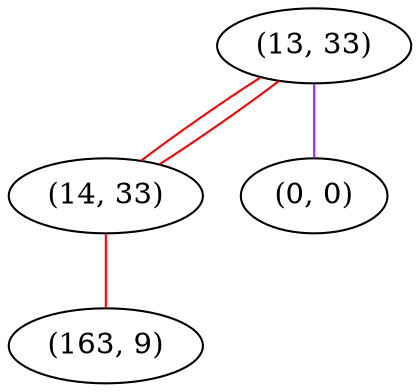 graph "" {
"(13, 33)";
"(14, 33)";
"(163, 9)";
"(0, 0)";
"(13, 33)" -- "(14, 33)"  [color=red, key=0, weight=1];
"(13, 33)" -- "(14, 33)"  [color=red, key=1, weight=1];
"(13, 33)" -- "(0, 0)"  [color=purple, key=0, weight=4];
"(14, 33)" -- "(163, 9)"  [color=red, key=0, weight=1];
}
